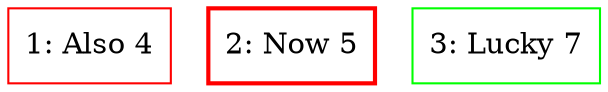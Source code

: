digraph g {
node [shape=box];
1 [label="1: Also 4", color=red];
2 [label="2: Now 5", color=red, style=bold];
3 [label="3: Lucky 7", color=green];
}
